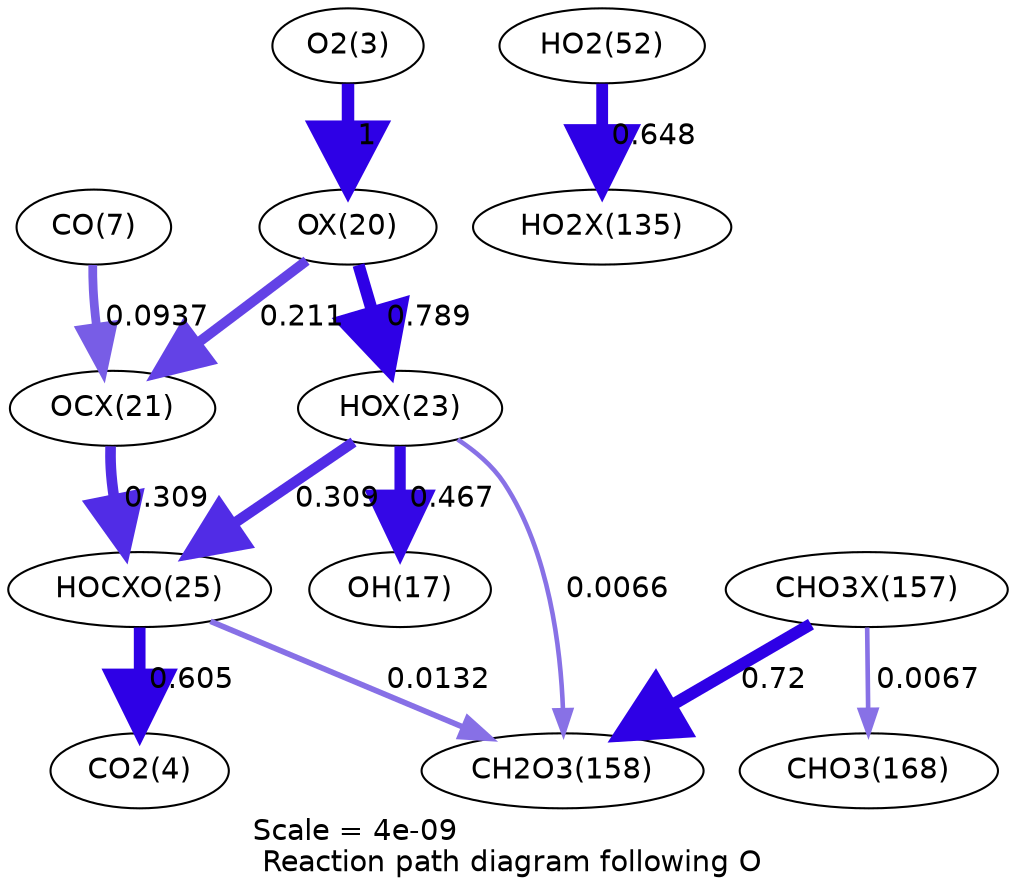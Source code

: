 digraph reaction_paths {
center=1;
s5 -> s33[fontname="Helvetica", penwidth=6, arrowsize=3, color="0.7, 1.5, 0.9"
, label=" 1"];
s33 -> s36[fontname="Helvetica", penwidth=5.82, arrowsize=2.91, color="0.7, 1.29, 0.9"
, label=" 0.789"];
s33 -> s34[fontname="Helvetica", penwidth=4.83, arrowsize=2.41, color="0.7, 0.711, 0.9"
, label=" 0.211"];
s36 -> s19[fontname="Helvetica", penwidth=5.42, arrowsize=2.71, color="0.7, 0.967, 0.9"
, label=" 0.467"];
s36 -> s38[fontname="Helvetica", penwidth=5.11, arrowsize=2.56, color="0.7, 0.809, 0.9"
, label=" 0.309"];
s36 -> s29[fontname="Helvetica", penwidth=2.21, arrowsize=1.1, color="0.7, 0.507, 0.9"
, label=" 0.0066"];
s9 -> s34[fontname="Helvetica", penwidth=4.21, arrowsize=2.11, color="0.7, 0.594, 0.9"
, label=" 0.0937"];
s34 -> s38[fontname="Helvetica", penwidth=5.11, arrowsize=2.56, color="0.7, 0.809, 0.9"
, label=" 0.309"];
s38 -> s6[fontname="Helvetica", penwidth=5.62, arrowsize=2.81, color="0.7, 1.11, 0.9"
, label=" 0.605"];
s38 -> s29[fontname="Helvetica", penwidth=2.73, arrowsize=1.37, color="0.7, 0.513, 0.9"
, label=" 0.0132"];
s56 -> s29[fontname="Helvetica", penwidth=5.75, arrowsize=2.88, color="0.7, 1.22, 0.9"
, label=" 0.72"];
s21 -> s50[fontname="Helvetica", penwidth=5.67, arrowsize=2.84, color="0.7, 1.15, 0.9"
, label=" 0.648"];
s56 -> s30[fontname="Helvetica", penwidth=2.22, arrowsize=1.11, color="0.7, 0.507, 0.9"
, label=" 0.0067"];
s5 [ fontname="Helvetica", label="O2(3)"];
s6 [ fontname="Helvetica", label="CO2(4)"];
s9 [ fontname="Helvetica", label="CO(7)"];
s19 [ fontname="Helvetica", label="OH(17)"];
s21 [ fontname="Helvetica", label="HO2(52)"];
s29 [ fontname="Helvetica", label="CH2O3(158)"];
s30 [ fontname="Helvetica", label="CHO3(168)"];
s33 [ fontname="Helvetica", label="OX(20)"];
s34 [ fontname="Helvetica", label="OCX(21)"];
s36 [ fontname="Helvetica", label="HOX(23)"];
s38 [ fontname="Helvetica", label="HOCXO(25)"];
s50 [ fontname="Helvetica", label="HO2X(135)"];
s56 [ fontname="Helvetica", label="CHO3X(157)"];
 label = "Scale = 4e-09\l Reaction path diagram following O";
 fontname = "Helvetica";
}

